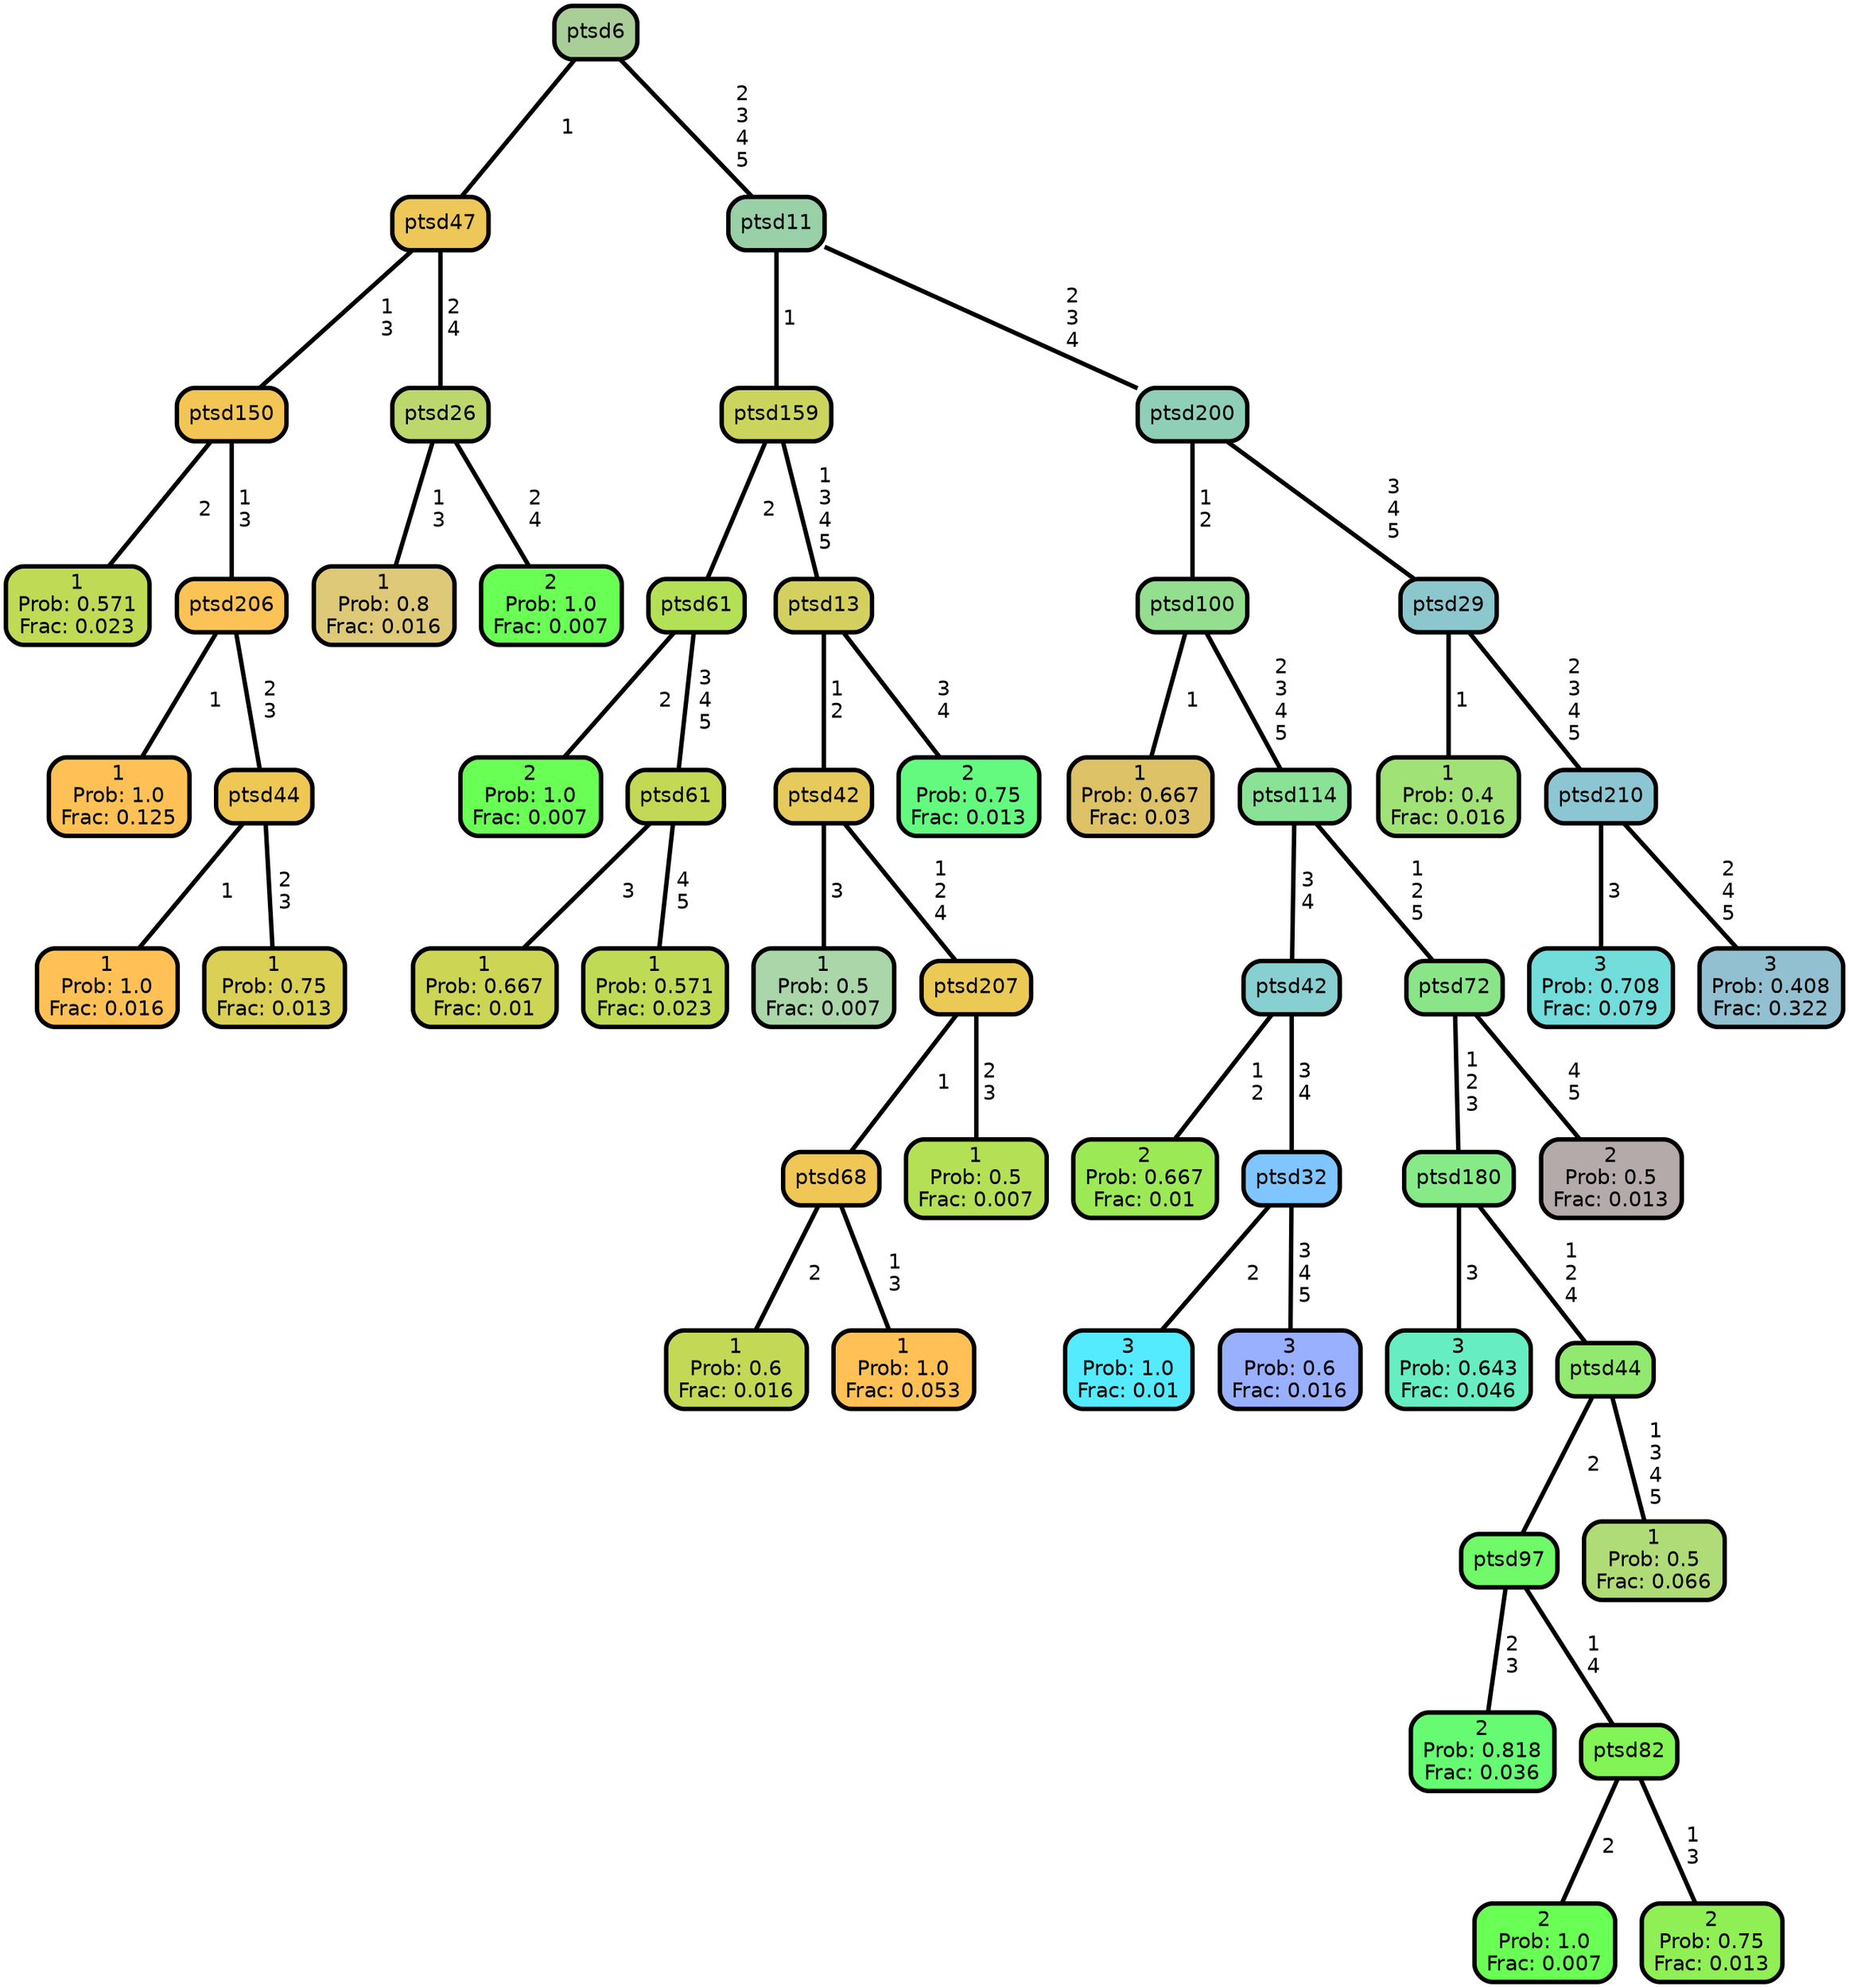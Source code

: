 graph Tree {
node [shape=box, style="filled, rounded",color="black",penwidth="3",fontcolor="black",                 fontname=helvetica] ;
graph [ranksep="0 equally", splines=straight,                 bgcolor=transparent, dpi=60] ;
edge [fontname=helvetica, color=black] ;
0 [label="1
Prob: 0.571
Frac: 0.023", fillcolor="#bfdb55"] ;
1 [label="ptsd150",href=".//ptsd150.svg", fillcolor="#f3c555"] ;
2 [label="1
Prob: 1.0
Frac: 0.125", fillcolor="#ffc155"] ;
3 [label="ptsd206",href=".//ptsd206.svg", fillcolor="#fbc255"] ;
4 [label="1
Prob: 1.0
Frac: 0.016", fillcolor="#ffc155"] ;
5 [label="ptsd44",href=".//ptsd44.svg", fillcolor="#eec755"] ;
6 [label="1
Prob: 0.75
Frac: 0.013", fillcolor="#d9d055"] ;
7 [label="ptsd47",href=".//ptsd47.svg", fillcolor="#edc757"] ;
8 [label="1
Prob: 0.8
Frac: 0.016", fillcolor="#ddc977"] ;
9 [label="ptsd26",href=".//ptsd26.svg", fillcolor="#bcd86d"] ;
10 [label="2
Prob: 1.0
Frac: 0.007", fillcolor="#6aff55"] ;
11 [label="ptsd6",href=".//ptsd6.svg", fillcolor="#aace98"] ;
12 [label="2
Prob: 1.0
Frac: 0.007", fillcolor="#6aff55"] ;
13 [label="ptsd61",href=".//ptsd61.svg", fillcolor="#b4e055"] ;
14 [label="1
Prob: 0.667
Frac: 0.01", fillcolor="#cdd555"] ;
15 [label="ptsd61",href=".//ptsd61.svg", fillcolor="#c3d955"] ;
16 [label="1
Prob: 0.571
Frac: 0.023", fillcolor="#bfdb55"] ;
17 [label="ptsd159",href=".//ptsd159.svg", fillcolor="#cbd55d"] ;
18 [label="1
Prob: 0.5
Frac: 0.007", fillcolor="#aad6aa"] ;
19 [label="ptsd42",href=".//ptsd42.svg", fillcolor="#e6ca5b"] ;
20 [label="1
Prob: 0.6
Frac: 0.016", fillcolor="#c3d955"] ;
21 [label="ptsd68",href=".//ptsd68.svg", fillcolor="#f0c655"] ;
22 [label="1
Prob: 1.0
Frac: 0.053", fillcolor="#ffc155"] ;
23 [label="ptsd207",href=".//ptsd207.svg", fillcolor="#ebc955"] ;
24 [label="1
Prob: 0.5
Frac: 0.007", fillcolor="#b4e055"] ;
25 [label="ptsd13",href=".//ptsd13.svg", fillcolor="#d4d060"] ;
26 [label="2
Prob: 0.75
Frac: 0.013", fillcolor="#64fa7f"] ;
27 [label="ptsd11",href=".//ptsd11.svg", fillcolor="#99d0a8"] ;
28 [label="1
Prob: 0.667
Frac: 0.03", fillcolor="#ddc267"] ;
29 [label="ptsd100",href=".//ptsd100.svg", fillcolor="#93de8f"] ;
30 [label="2
Prob: 0.667
Frac: 0.01", fillcolor="#9bea55"] ;
31 [label="ptsd42",href=".//ptsd42.svg", fillcolor="#87cfd0"] ;
32 [label="3
Prob: 1.0
Frac: 0.01", fillcolor="#55ebff"] ;
33 [label="ptsd32",href=".//ptsd32.svg", fillcolor="#7fc5ff"] ;
34 [label="3
Prob: 0.6
Frac: 0.016", fillcolor="#99afff"] ;
35 [label="ptsd114",href=".//ptsd114.svg", fillcolor="#89e295"] ;
36 [label="3
Prob: 0.643
Frac: 0.046", fillcolor="#67edc2"] ;
37 [label="ptsd180",href=".//ptsd180.svg", fillcolor="#86ea87"] ;
38 [label="2
Prob: 0.818
Frac: 0.036", fillcolor="#66fb73"] ;
39 [label="ptsd97",href=".//ptsd97.svg", fillcolor="#70f969"] ;
40 [label="2
Prob: 1.0
Frac: 0.007", fillcolor="#6aff55"] ;
41 [label="ptsd82",href=".//ptsd82.svg", fillcolor="#82f455"] ;
42 [label="2
Prob: 0.75
Frac: 0.013", fillcolor="#8fef55"] ;
43 [label="ptsd44",href=".//ptsd44.svg", fillcolor="#92e970"] ;
44 [label="1
Prob: 0.5
Frac: 0.066", fillcolor="#b0dc77"] ;
45 [label="ptsd72",href=".//ptsd72.svg", fillcolor="#8ae589"] ;
46 [label="2
Prob: 0.5
Frac: 0.013", fillcolor="#b4aaaa"] ;
47 [label="ptsd200",href=".//ptsd200.svg", fillcolor="#8fcfb7"] ;
48 [label="1
Prob: 0.4
Frac: 0.016", fillcolor="#a1e277"] ;
49 [label="ptsd29",href=".//ptsd29.svg", fillcolor="#8cc7ce"] ;
50 [label="3
Prob: 0.708
Frac: 0.079", fillcolor="#73dddb"] ;
51 [label="ptsd210",href=".//ptsd210.svg", fillcolor="#8cc6d2"] ;
52 [label="3
Prob: 0.408
Frac: 0.322", fillcolor="#92c0d0"] ;
1 -- 0 [label=" 2",penwidth=3] ;
1 -- 3 [label=" 1\n 3",penwidth=3] ;
3 -- 2 [label=" 1",penwidth=3] ;
3 -- 5 [label=" 2\n 3",penwidth=3] ;
5 -- 4 [label=" 1",penwidth=3] ;
5 -- 6 [label=" 2\n 3",penwidth=3] ;
7 -- 1 [label=" 1\n 3",penwidth=3] ;
7 -- 9 [label=" 2\n 4",penwidth=3] ;
9 -- 8 [label=" 1\n 3",penwidth=3] ;
9 -- 10 [label=" 2\n 4",penwidth=3] ;
11 -- 7 [label=" 1",penwidth=3] ;
11 -- 27 [label=" 2\n 3\n 4\n 5",penwidth=3] ;
13 -- 12 [label=" 2",penwidth=3] ;
13 -- 15 [label=" 3\n 4\n 5",penwidth=3] ;
15 -- 14 [label=" 3",penwidth=3] ;
15 -- 16 [label=" 4\n 5",penwidth=3] ;
17 -- 13 [label=" 2",penwidth=3] ;
17 -- 25 [label=" 1\n 3\n 4\n 5",penwidth=3] ;
19 -- 18 [label=" 3",penwidth=3] ;
19 -- 23 [label=" 1\n 2\n 4",penwidth=3] ;
21 -- 20 [label=" 2",penwidth=3] ;
21 -- 22 [label=" 1\n 3",penwidth=3] ;
23 -- 21 [label=" 1",penwidth=3] ;
23 -- 24 [label=" 2\n 3",penwidth=3] ;
25 -- 19 [label=" 1\n 2",penwidth=3] ;
25 -- 26 [label=" 3\n 4",penwidth=3] ;
27 -- 17 [label=" 1",penwidth=3] ;
27 -- 47 [label=" 2\n 3\n 4",penwidth=3] ;
29 -- 28 [label=" 1",penwidth=3] ;
29 -- 35 [label=" 2\n 3\n 4\n 5",penwidth=3] ;
31 -- 30 [label=" 1\n 2",penwidth=3] ;
31 -- 33 [label=" 3\n 4",penwidth=3] ;
33 -- 32 [label=" 2",penwidth=3] ;
33 -- 34 [label=" 3\n 4\n 5",penwidth=3] ;
35 -- 31 [label=" 3\n 4",penwidth=3] ;
35 -- 45 [label=" 1\n 2\n 5",penwidth=3] ;
37 -- 36 [label=" 3",penwidth=3] ;
37 -- 43 [label=" 1\n 2\n 4",penwidth=3] ;
39 -- 38 [label=" 2\n 3",penwidth=3] ;
39 -- 41 [label=" 1\n 4",penwidth=3] ;
41 -- 40 [label=" 2",penwidth=3] ;
41 -- 42 [label=" 1\n 3",penwidth=3] ;
43 -- 39 [label=" 2",penwidth=3] ;
43 -- 44 [label=" 1\n 3\n 4\n 5",penwidth=3] ;
45 -- 37 [label=" 1\n 2\n 3",penwidth=3] ;
45 -- 46 [label=" 4\n 5",penwidth=3] ;
47 -- 29 [label=" 1\n 2",penwidth=3] ;
47 -- 49 [label=" 3\n 4\n 5",penwidth=3] ;
49 -- 48 [label=" 1",penwidth=3] ;
49 -- 51 [label=" 2\n 3\n 4\n 5",penwidth=3] ;
51 -- 50 [label=" 3",penwidth=3] ;
51 -- 52 [label=" 2\n 4\n 5",penwidth=3] ;
{rank = same;}}